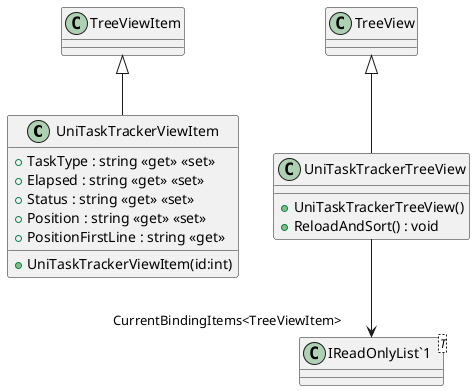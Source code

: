 @startuml
class UniTaskTrackerViewItem {
    + TaskType : string <<get>> <<set>>
    + Elapsed : string <<get>> <<set>>
    + Status : string <<get>> <<set>>
    + Position : string <<get>> <<set>>
    + PositionFirstLine : string <<get>>
    + UniTaskTrackerViewItem(id:int)
}
class UniTaskTrackerTreeView {
    + UniTaskTrackerTreeView()
    + ReloadAndSort() : void
}
class "IReadOnlyList`1"<T> {
}
TreeViewItem <|-- UniTaskTrackerViewItem
TreeView <|-- UniTaskTrackerTreeView
UniTaskTrackerTreeView --> "CurrentBindingItems<TreeViewItem>" "IReadOnlyList`1"
@enduml
